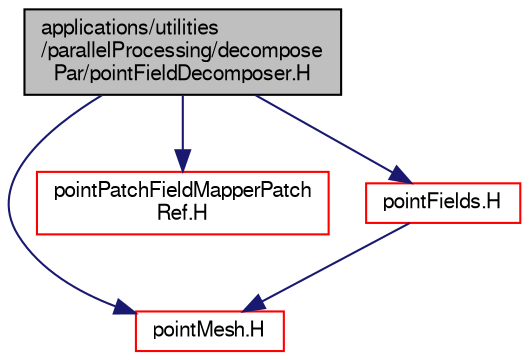 digraph "applications/utilities/parallelProcessing/decomposePar/pointFieldDecomposer.H"
{
  bgcolor="transparent";
  edge [fontname="FreeSans",fontsize="10",labelfontname="FreeSans",labelfontsize="10"];
  node [fontname="FreeSans",fontsize="10",shape=record];
  Node0 [label="applications/utilities\l/parallelProcessing/decompose\lPar/pointFieldDecomposer.H",height=0.2,width=0.4,color="black", fillcolor="grey75", style="filled", fontcolor="black"];
  Node0 -> Node1 [color="midnightblue",fontsize="10",style="solid",fontname="FreeSans"];
  Node1 [label="pointMesh.H",height=0.2,width=0.4,color="red",URL="$a11399.html"];
  Node0 -> Node226 [color="midnightblue",fontsize="10",style="solid",fontname="FreeSans"];
  Node226 [label="pointPatchFieldMapperPatch\lRef.H",height=0.2,width=0.4,color="red",URL="$a10157.html"];
  Node0 -> Node229 [color="midnightblue",fontsize="10",style="solid",fontname="FreeSans"];
  Node229 [label="pointFields.H",height=0.2,width=0.4,color="red",URL="$a09881.html"];
  Node229 -> Node1 [color="midnightblue",fontsize="10",style="solid",fontname="FreeSans"];
}
